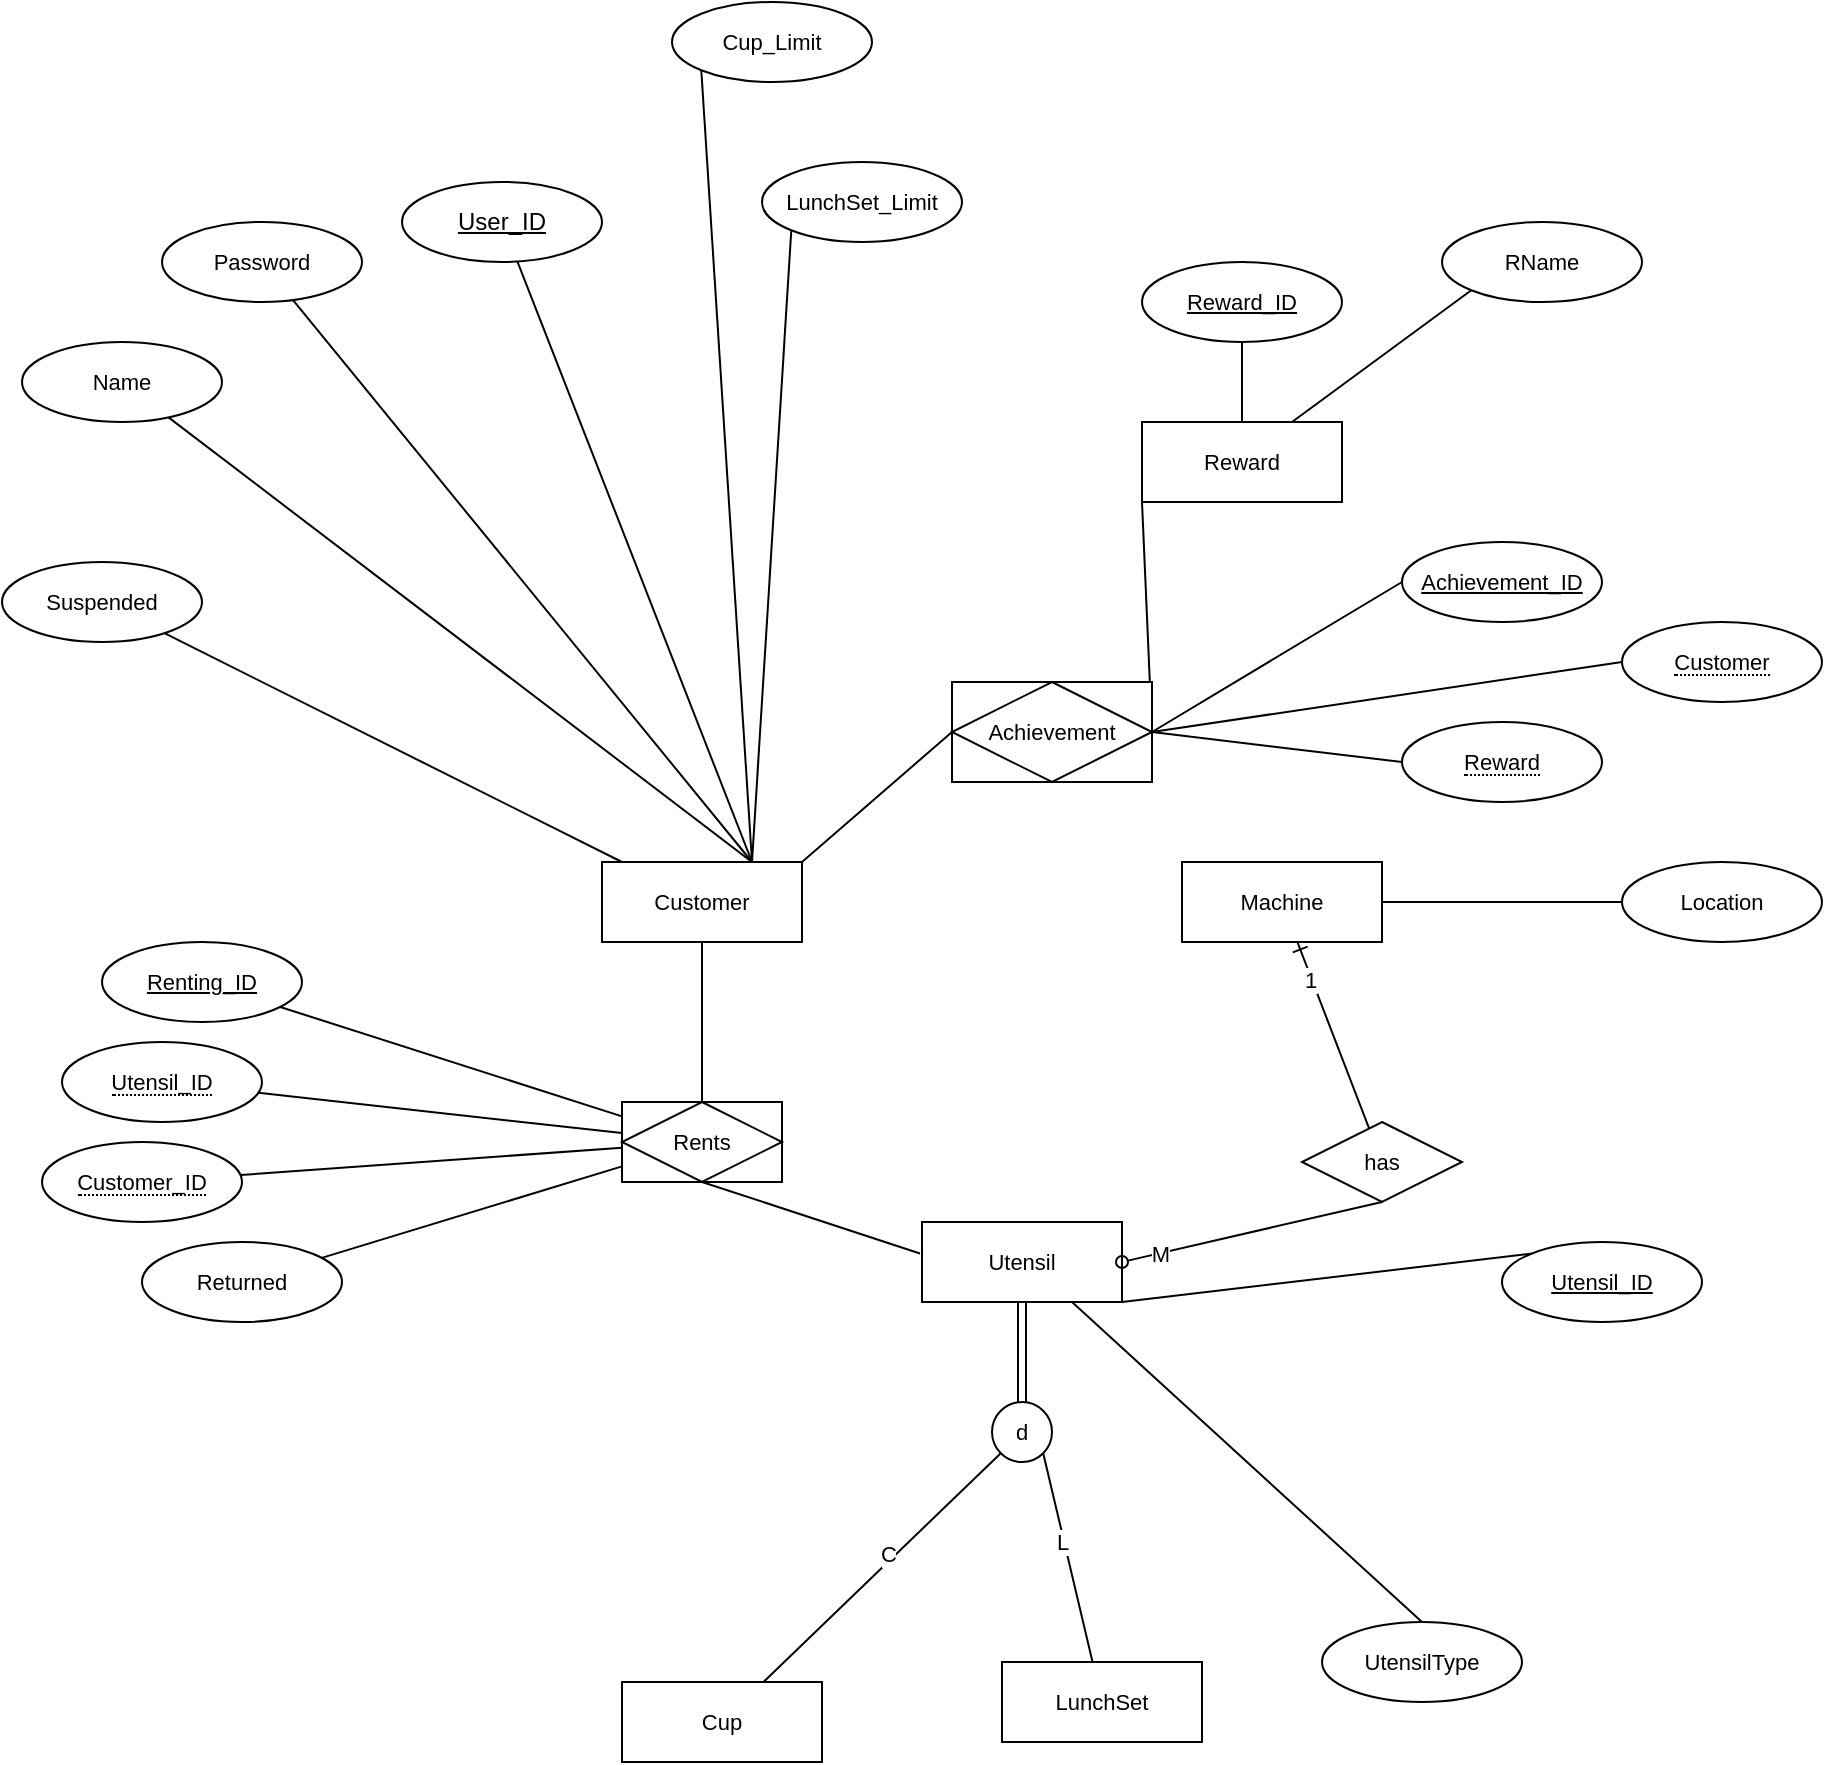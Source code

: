 <mxfile version="24.4.13" type="github" pages="4">
  <diagram id="R2lEEEUBdFMjLlhIrx00" name="Page-1">
    <mxGraphModel dx="1028" dy="529" grid="1" gridSize="10" guides="1" tooltips="1" connect="1" arrows="1" fold="1" page="1" pageScale="1" pageWidth="3300" pageHeight="4681" math="0" shadow="0" extFonts="Permanent Marker^https://fonts.googleapis.com/css?family=Permanent+Marker">
      <root>
        <mxCell id="0" />
        <mxCell id="1" parent="0" />
        <mxCell id="E70gCUQWQF6eJFeZjDCX-4" value="" style="rounded=0;orthogonalLoop=1;jettySize=auto;html=1;endArrow=none;endFill=0;entryX=0.75;entryY=0;entryDx=0;entryDy=0;" parent="1" source="E70gCUQWQF6eJFeZjDCX-3" target="n6jcmOge1NITZxQGP7H6-11" edge="1">
          <mxGeometry relative="1" as="geometry" />
        </mxCell>
        <mxCell id="E70gCUQWQF6eJFeZjDCX-3" value="&lt;u&gt;User_ID&lt;/u&gt;" style="ellipse;whiteSpace=wrap;html=1;align=center;" parent="1" vertex="1">
          <mxGeometry x="630" y="280" width="100" height="40" as="geometry" />
        </mxCell>
        <mxCell id="n6jcmOge1NITZxQGP7H6-2" value="" style="edgeStyle=none;rounded=0;orthogonalLoop=1;jettySize=auto;html=1;strokeColor=default;align=center;verticalAlign=middle;fontFamily=Helvetica;fontSize=11;fontColor=default;labelBackgroundColor=default;endArrow=none;endFill=0;entryX=0.75;entryY=0;entryDx=0;entryDy=0;" parent="1" source="n6jcmOge1NITZxQGP7H6-1" target="n6jcmOge1NITZxQGP7H6-11" edge="1">
          <mxGeometry relative="1" as="geometry" />
        </mxCell>
        <mxCell id="n6jcmOge1NITZxQGP7H6-1" value="Name" style="ellipse;whiteSpace=wrap;html=1;align=center;fontFamily=Helvetica;fontSize=11;fontColor=default;labelBackgroundColor=default;" parent="1" vertex="1">
          <mxGeometry x="440" y="360" width="100" height="40" as="geometry" />
        </mxCell>
        <mxCell id="n6jcmOge1NITZxQGP7H6-5" value="" style="edgeStyle=none;rounded=0;orthogonalLoop=1;jettySize=auto;html=1;strokeColor=default;align=center;verticalAlign=middle;fontFamily=Helvetica;fontSize=11;fontColor=default;labelBackgroundColor=default;endArrow=none;endFill=0;entryX=0.75;entryY=0;entryDx=0;entryDy=0;" parent="1" source="n6jcmOge1NITZxQGP7H6-3" target="n6jcmOge1NITZxQGP7H6-11" edge="1">
          <mxGeometry relative="1" as="geometry">
            <mxPoint x="1040.0" y="450" as="targetPoint" />
          </mxGeometry>
        </mxCell>
        <mxCell id="n6jcmOge1NITZxQGP7H6-3" value="Password" style="ellipse;whiteSpace=wrap;html=1;align=center;fontFamily=Helvetica;fontSize=11;fontColor=default;labelBackgroundColor=default;" parent="1" vertex="1">
          <mxGeometry x="510" y="300" width="100" height="40" as="geometry" />
        </mxCell>
        <mxCell id="n6jcmOge1NITZxQGP7H6-32" value="" style="edgeStyle=none;rounded=0;orthogonalLoop=1;jettySize=auto;html=1;strokeColor=default;align=center;verticalAlign=middle;fontFamily=Helvetica;fontSize=11;fontColor=default;labelBackgroundColor=default;endArrow=none;endFill=0;" parent="1" source="n6jcmOge1NITZxQGP7H6-11" target="n6jcmOge1NITZxQGP7H6-31" edge="1">
          <mxGeometry relative="1" as="geometry" />
        </mxCell>
        <mxCell id="YFFRvsTaFeTM-if4tQOU-15" style="edgeStyle=none;rounded=0;orthogonalLoop=1;jettySize=auto;html=1;exitX=1;exitY=0;exitDx=0;exitDy=0;entryX=0;entryY=0.5;entryDx=0;entryDy=0;strokeColor=default;align=center;verticalAlign=middle;fontFamily=Helvetica;fontSize=11;fontColor=default;labelBackgroundColor=default;endArrow=none;endFill=0;" parent="1" source="n6jcmOge1NITZxQGP7H6-11" target="YFFRvsTaFeTM-if4tQOU-14" edge="1">
          <mxGeometry relative="1" as="geometry" />
        </mxCell>
        <mxCell id="n6jcmOge1NITZxQGP7H6-11" value="Customer" style="whiteSpace=wrap;html=1;align=center;fontFamily=Helvetica;fontSize=11;fontColor=default;labelBackgroundColor=default;" parent="1" vertex="1">
          <mxGeometry x="730" y="620" width="100" height="40" as="geometry" />
        </mxCell>
        <mxCell id="n6jcmOge1NITZxQGP7H6-13" value="Machine" style="whiteSpace=wrap;html=1;align=center;fontFamily=Helvetica;fontSize=11;fontColor=default;labelBackgroundColor=default;" parent="1" vertex="1">
          <mxGeometry x="1020" y="620" width="100" height="40" as="geometry" />
        </mxCell>
        <mxCell id="Fodx7UJMg-QFuo_mbWx7-2" value="" style="rounded=0;orthogonalLoop=1;jettySize=auto;html=1;endArrow=none;endFill=0;shape=link;" parent="1" source="n6jcmOge1NITZxQGP7H6-15" target="Fodx7UJMg-QFuo_mbWx7-1" edge="1">
          <mxGeometry relative="1" as="geometry" />
        </mxCell>
        <mxCell id="n6jcmOge1NITZxQGP7H6-15" value="Utensil" style="whiteSpace=wrap;html=1;align=center;fontFamily=Helvetica;fontSize=11;fontColor=default;labelBackgroundColor=default;" parent="1" vertex="1">
          <mxGeometry x="890" y="800" width="100" height="40" as="geometry" />
        </mxCell>
        <mxCell id="n6jcmOge1NITZxQGP7H6-29" style="edgeStyle=none;rounded=0;orthogonalLoop=1;jettySize=auto;html=1;exitX=0.5;exitY=1;exitDx=0;exitDy=0;entryX=1;entryY=0.5;entryDx=0;entryDy=0;strokeColor=default;align=center;verticalAlign=middle;fontFamily=Helvetica;fontSize=11;fontColor=default;labelBackgroundColor=default;endArrow=oval;endFill=0;" parent="1" source="n6jcmOge1NITZxQGP7H6-25" target="n6jcmOge1NITZxQGP7H6-15" edge="1">
          <mxGeometry relative="1" as="geometry" />
        </mxCell>
        <mxCell id="n6jcmOge1NITZxQGP7H6-34" value="M" style="edgeLabel;html=1;align=center;verticalAlign=middle;resizable=0;points=[];fontFamily=Helvetica;fontSize=11;fontColor=default;labelBackgroundColor=default;" parent="n6jcmOge1NITZxQGP7H6-29" vertex="1" connectable="0">
          <mxGeometry x="0.71" relative="1" as="geometry">
            <mxPoint as="offset" />
          </mxGeometry>
        </mxCell>
        <mxCell id="n6jcmOge1NITZxQGP7H6-30" value="" style="edgeStyle=none;rounded=0;orthogonalLoop=1;jettySize=auto;html=1;strokeColor=default;align=center;verticalAlign=middle;fontFamily=Helvetica;fontSize=11;fontColor=default;labelBackgroundColor=default;endArrow=ERone;endFill=0;" parent="1" source="n6jcmOge1NITZxQGP7H6-25" target="n6jcmOge1NITZxQGP7H6-13" edge="1">
          <mxGeometry relative="1" as="geometry" />
        </mxCell>
        <mxCell id="n6jcmOge1NITZxQGP7H6-35" value="1" style="edgeLabel;html=1;align=center;verticalAlign=middle;resizable=0;points=[];fontFamily=Helvetica;fontSize=11;fontColor=default;labelBackgroundColor=default;" parent="n6jcmOge1NITZxQGP7H6-30" vertex="1" connectable="0">
          <mxGeometry x="0.614" y="1" relative="1" as="geometry">
            <mxPoint as="offset" />
          </mxGeometry>
        </mxCell>
        <mxCell id="n6jcmOge1NITZxQGP7H6-25" value="has" style="shape=rhombus;perimeter=rhombusPerimeter;whiteSpace=wrap;html=1;align=center;fontFamily=Helvetica;fontSize=11;fontColor=default;labelBackgroundColor=default;" parent="1" vertex="1">
          <mxGeometry x="1080" y="750" width="80" height="40" as="geometry" />
        </mxCell>
        <mxCell id="n6jcmOge1NITZxQGP7H6-31" value="Rents" style="shape=associativeEntity;whiteSpace=wrap;html=1;align=center;fontFamily=Helvetica;fontSize=11;fontColor=default;labelBackgroundColor=default;" parent="1" vertex="1">
          <mxGeometry x="740" y="740" width="80" height="40" as="geometry" />
        </mxCell>
        <mxCell id="n6jcmOge1NITZxQGP7H6-33" style="edgeStyle=none;rounded=0;orthogonalLoop=1;jettySize=auto;html=1;exitX=0.5;exitY=1;exitDx=0;exitDy=0;entryX=-0.01;entryY=0.393;entryDx=0;entryDy=0;entryPerimeter=0;strokeColor=default;align=center;verticalAlign=middle;fontFamily=Helvetica;fontSize=11;fontColor=default;labelBackgroundColor=default;endArrow=none;endFill=0;" parent="1" source="n6jcmOge1NITZxQGP7H6-31" target="n6jcmOge1NITZxQGP7H6-15" edge="1">
          <mxGeometry relative="1" as="geometry" />
        </mxCell>
        <mxCell id="n6jcmOge1NITZxQGP7H6-42" value="" style="edgeStyle=none;rounded=0;orthogonalLoop=1;jettySize=auto;html=1;strokeColor=default;align=center;verticalAlign=middle;fontFamily=Helvetica;fontSize=11;fontColor=default;labelBackgroundColor=default;endArrow=none;endFill=0;" parent="1" source="n6jcmOge1NITZxQGP7H6-41" target="n6jcmOge1NITZxQGP7H6-31" edge="1">
          <mxGeometry relative="1" as="geometry" />
        </mxCell>
        <mxCell id="n6jcmOge1NITZxQGP7H6-41" value="&lt;u&gt;Renting_ID&lt;/u&gt;" style="ellipse;whiteSpace=wrap;html=1;align=center;fontFamily=Helvetica;fontSize=11;fontColor=default;labelBackgroundColor=default;" parent="1" vertex="1">
          <mxGeometry x="480" y="660" width="100" height="40" as="geometry" />
        </mxCell>
        <mxCell id="n6jcmOge1NITZxQGP7H6-43" value="&lt;u&gt;Utensil_ID&lt;/u&gt;" style="ellipse;whiteSpace=wrap;html=1;align=center;fontFamily=Helvetica;fontSize=11;fontColor=default;labelBackgroundColor=default;" parent="1" vertex="1">
          <mxGeometry x="1180" y="810" width="100" height="40" as="geometry" />
        </mxCell>
        <mxCell id="n6jcmOge1NITZxQGP7H6-44" style="edgeStyle=none;rounded=0;orthogonalLoop=1;jettySize=auto;html=1;exitX=1;exitY=1;exitDx=0;exitDy=0;entryX=0;entryY=0;entryDx=0;entryDy=0;strokeColor=default;align=center;verticalAlign=middle;fontFamily=Helvetica;fontSize=11;fontColor=default;labelBackgroundColor=default;endArrow=none;endFill=0;" parent="1" source="n6jcmOge1NITZxQGP7H6-15" target="n6jcmOge1NITZxQGP7H6-43" edge="1">
          <mxGeometry relative="1" as="geometry" />
        </mxCell>
        <mxCell id="n6jcmOge1NITZxQGP7H6-52" value="" style="edgeStyle=none;rounded=0;orthogonalLoop=1;jettySize=auto;html=1;strokeColor=default;align=center;verticalAlign=middle;fontFamily=Helvetica;fontSize=11;fontColor=default;labelBackgroundColor=default;endArrow=none;endFill=0;" parent="1" source="n6jcmOge1NITZxQGP7H6-50" target="n6jcmOge1NITZxQGP7H6-31" edge="1">
          <mxGeometry relative="1" as="geometry" />
        </mxCell>
        <mxCell id="n6jcmOge1NITZxQGP7H6-50" value="&lt;span style=&quot;border-bottom: 1px dotted&quot;&gt;Utensil_ID&lt;/span&gt;" style="whiteSpace=wrap;html=1;align=center;fontFamily=Helvetica;fontSize=11;fontColor=default;labelBackgroundColor=default;shape=ellipse;margin=3;perimeter=ellipsePerimeter;" parent="1" vertex="1">
          <mxGeometry x="460" y="710" width="100" height="40" as="geometry" />
        </mxCell>
        <mxCell id="n6jcmOge1NITZxQGP7H6-54" value="" style="edgeStyle=none;rounded=0;orthogonalLoop=1;jettySize=auto;html=1;strokeColor=default;align=center;verticalAlign=middle;fontFamily=Helvetica;fontSize=11;fontColor=default;labelBackgroundColor=default;endArrow=none;endFill=0;" parent="1" source="n6jcmOge1NITZxQGP7H6-53" target="n6jcmOge1NITZxQGP7H6-31" edge="1">
          <mxGeometry relative="1" as="geometry" />
        </mxCell>
        <mxCell id="n6jcmOge1NITZxQGP7H6-53" value="&lt;span style=&quot;border-bottom: 1px dotted&quot;&gt;Customer_ID&lt;/span&gt;" style="ellipse;whiteSpace=wrap;html=1;align=center;fontFamily=Helvetica;fontSize=11;fontColor=default;labelBackgroundColor=default;" parent="1" vertex="1">
          <mxGeometry x="450" y="760" width="100" height="40" as="geometry" />
        </mxCell>
        <mxCell id="oZDBKAC2Px2fv1SUga_N-9" style="edgeStyle=none;rounded=0;orthogonalLoop=1;jettySize=auto;html=1;exitX=0.5;exitY=0;exitDx=0;exitDy=0;entryX=0.75;entryY=1;entryDx=0;entryDy=0;strokeColor=default;align=center;verticalAlign=middle;fontFamily=Helvetica;fontSize=11;fontColor=default;labelBackgroundColor=default;endArrow=none;endFill=0;" parent="1" source="oZDBKAC2Px2fv1SUga_N-7" target="n6jcmOge1NITZxQGP7H6-15" edge="1">
          <mxGeometry relative="1" as="geometry" />
        </mxCell>
        <mxCell id="oZDBKAC2Px2fv1SUga_N-7" value="UtensilType" style="ellipse;whiteSpace=wrap;html=1;align=center;fontFamily=Helvetica;fontSize=11;fontColor=default;labelBackgroundColor=default;" parent="1" vertex="1">
          <mxGeometry x="1090" y="1000" width="100" height="40" as="geometry" />
        </mxCell>
        <mxCell id="oZDBKAC2Px2fv1SUga_N-11" value="" style="edgeStyle=none;rounded=0;orthogonalLoop=1;jettySize=auto;html=1;strokeColor=default;align=center;verticalAlign=middle;fontFamily=Helvetica;fontSize=11;fontColor=default;labelBackgroundColor=default;endArrow=none;endFill=0;" parent="1" source="oZDBKAC2Px2fv1SUga_N-10" target="n6jcmOge1NITZxQGP7H6-13" edge="1">
          <mxGeometry relative="1" as="geometry" />
        </mxCell>
        <mxCell id="oZDBKAC2Px2fv1SUga_N-10" value="Location" style="ellipse;whiteSpace=wrap;html=1;align=center;fontFamily=Helvetica;fontSize=11;fontColor=default;labelBackgroundColor=default;" parent="1" vertex="1">
          <mxGeometry x="1240" y="620" width="100" height="40" as="geometry" />
        </mxCell>
        <mxCell id="YFFRvsTaFeTM-if4tQOU-5" value="" style="edgeStyle=none;rounded=0;orthogonalLoop=1;jettySize=auto;html=1;strokeColor=default;align=center;verticalAlign=middle;fontFamily=Helvetica;fontSize=11;fontColor=default;labelBackgroundColor=default;endArrow=none;endFill=0;" parent="1" source="YFFRvsTaFeTM-if4tQOU-4" target="n6jcmOge1NITZxQGP7H6-11" edge="1">
          <mxGeometry relative="1" as="geometry" />
        </mxCell>
        <mxCell id="YFFRvsTaFeTM-if4tQOU-4" value="Suspended" style="ellipse;whiteSpace=wrap;html=1;align=center;fontFamily=Helvetica;fontSize=11;fontColor=default;labelBackgroundColor=default;" parent="1" vertex="1">
          <mxGeometry x="430" y="470" width="100" height="40" as="geometry" />
        </mxCell>
        <mxCell id="YFFRvsTaFeTM-if4tQOU-9" value="" style="edgeStyle=none;rounded=0;orthogonalLoop=1;jettySize=auto;html=1;strokeColor=default;align=center;verticalAlign=middle;fontFamily=Helvetica;fontSize=11;fontColor=default;labelBackgroundColor=default;endArrow=none;endFill=0;" parent="1" source="YFFRvsTaFeTM-if4tQOU-8" target="n6jcmOge1NITZxQGP7H6-31" edge="1">
          <mxGeometry relative="1" as="geometry" />
        </mxCell>
        <mxCell id="YFFRvsTaFeTM-if4tQOU-8" value="Returned" style="ellipse;whiteSpace=wrap;html=1;align=center;fontFamily=Helvetica;fontSize=11;fontColor=default;labelBackgroundColor=default;" parent="1" vertex="1">
          <mxGeometry x="500" y="810" width="100" height="40" as="geometry" />
        </mxCell>
        <mxCell id="YFFRvsTaFeTM-if4tQOU-11" style="edgeStyle=none;rounded=0;orthogonalLoop=1;jettySize=auto;html=1;exitX=0;exitY=1;exitDx=0;exitDy=0;entryX=0.75;entryY=0;entryDx=0;entryDy=0;strokeColor=default;align=center;verticalAlign=middle;fontFamily=Helvetica;fontSize=11;fontColor=default;labelBackgroundColor=default;endArrow=none;endFill=0;" parent="1" source="YFFRvsTaFeTM-if4tQOU-10" target="n6jcmOge1NITZxQGP7H6-11" edge="1">
          <mxGeometry relative="1" as="geometry" />
        </mxCell>
        <mxCell id="YFFRvsTaFeTM-if4tQOU-10" value="LunchSet_Limit" style="ellipse;whiteSpace=wrap;html=1;align=center;fontFamily=Helvetica;fontSize=11;fontColor=default;labelBackgroundColor=default;" parent="1" vertex="1">
          <mxGeometry x="810" y="270" width="100" height="40" as="geometry" />
        </mxCell>
        <mxCell id="YFFRvsTaFeTM-if4tQOU-12" value="Reward" style="whiteSpace=wrap;html=1;align=center;fontFamily=Helvetica;fontSize=11;fontColor=default;labelBackgroundColor=default;" parent="1" vertex="1">
          <mxGeometry x="1000" y="400" width="100" height="40" as="geometry" />
        </mxCell>
        <mxCell id="YFFRvsTaFeTM-if4tQOU-16" style="edgeStyle=none;rounded=0;orthogonalLoop=1;jettySize=auto;html=1;exitX=1;exitY=0.5;exitDx=0;exitDy=0;entryX=0;entryY=1;entryDx=0;entryDy=0;strokeColor=default;align=center;verticalAlign=middle;fontFamily=Helvetica;fontSize=11;fontColor=default;labelBackgroundColor=default;endArrow=none;endFill=0;" parent="1" source="YFFRvsTaFeTM-if4tQOU-14" target="YFFRvsTaFeTM-if4tQOU-12" edge="1">
          <mxGeometry relative="1" as="geometry" />
        </mxCell>
        <mxCell id="YFFRvsTaFeTM-if4tQOU-14" value="Achievement" style="shape=associativeEntity;whiteSpace=wrap;html=1;align=center;fontFamily=Helvetica;fontSize=11;fontColor=default;labelBackgroundColor=default;" parent="1" vertex="1">
          <mxGeometry x="905" y="530" width="100" height="50" as="geometry" />
        </mxCell>
        <mxCell id="YFFRvsTaFeTM-if4tQOU-20" style="edgeStyle=none;rounded=0;orthogonalLoop=1;jettySize=auto;html=1;exitX=0;exitY=1;exitDx=0;exitDy=0;entryX=0.75;entryY=0;entryDx=0;entryDy=0;strokeColor=default;align=center;verticalAlign=middle;fontFamily=Helvetica;fontSize=11;fontColor=default;labelBackgroundColor=default;endArrow=none;endFill=0;" parent="1" source="YFFRvsTaFeTM-if4tQOU-17" target="YFFRvsTaFeTM-if4tQOU-12" edge="1">
          <mxGeometry relative="1" as="geometry" />
        </mxCell>
        <mxCell id="YFFRvsTaFeTM-if4tQOU-17" value="RName" style="ellipse;whiteSpace=wrap;html=1;align=center;fontFamily=Helvetica;fontSize=11;fontColor=default;labelBackgroundColor=default;" parent="1" vertex="1">
          <mxGeometry x="1150" y="300" width="100" height="40" as="geometry" />
        </mxCell>
        <mxCell id="YFFRvsTaFeTM-if4tQOU-19" value="" style="edgeStyle=none;rounded=0;orthogonalLoop=1;jettySize=auto;html=1;strokeColor=default;align=center;verticalAlign=middle;fontFamily=Helvetica;fontSize=11;fontColor=default;labelBackgroundColor=default;endArrow=none;endFill=0;" parent="1" source="YFFRvsTaFeTM-if4tQOU-18" target="YFFRvsTaFeTM-if4tQOU-12" edge="1">
          <mxGeometry relative="1" as="geometry" />
        </mxCell>
        <mxCell id="YFFRvsTaFeTM-if4tQOU-18" value="Reward_ID" style="whiteSpace=wrap;html=1;align=center;fontFamily=Helvetica;fontSize=11;fontColor=default;labelBackgroundColor=default;shape=ellipse;perimeter=ellipsePerimeter;fontStyle=4;" parent="1" vertex="1">
          <mxGeometry x="1000" y="320" width="100" height="40" as="geometry" />
        </mxCell>
        <mxCell id="YFFRvsTaFeTM-if4tQOU-23" style="edgeStyle=none;rounded=0;orthogonalLoop=1;jettySize=auto;html=1;exitX=0;exitY=0.5;exitDx=0;exitDy=0;entryX=1;entryY=0.5;entryDx=0;entryDy=0;strokeColor=default;align=center;verticalAlign=middle;fontFamily=Helvetica;fontSize=11;fontColor=default;labelBackgroundColor=default;endArrow=none;endFill=0;" parent="1" source="YFFRvsTaFeTM-if4tQOU-21" target="YFFRvsTaFeTM-if4tQOU-14" edge="1">
          <mxGeometry relative="1" as="geometry" />
        </mxCell>
        <mxCell id="YFFRvsTaFeTM-if4tQOU-21" value="Achievement_ID" style="whiteSpace=wrap;html=1;align=center;fontFamily=Helvetica;fontSize=11;fontColor=default;labelBackgroundColor=default;shape=ellipse;perimeter=ellipsePerimeter;fontStyle=4;" parent="1" vertex="1">
          <mxGeometry x="1130" y="460" width="100" height="40" as="geometry" />
        </mxCell>
        <mxCell id="YFFRvsTaFeTM-if4tQOU-26" style="edgeStyle=none;rounded=0;orthogonalLoop=1;jettySize=auto;html=1;exitX=0;exitY=0.5;exitDx=0;exitDy=0;strokeColor=default;align=center;verticalAlign=middle;fontFamily=Helvetica;fontSize=11;fontColor=default;labelBackgroundColor=default;endArrow=none;endFill=0;entryX=1;entryY=0.5;entryDx=0;entryDy=0;" parent="1" source="YFFRvsTaFeTM-if4tQOU-24" target="YFFRvsTaFeTM-if4tQOU-14" edge="1">
          <mxGeometry relative="1" as="geometry">
            <mxPoint x="1040" y="560" as="targetPoint" />
          </mxGeometry>
        </mxCell>
        <mxCell id="YFFRvsTaFeTM-if4tQOU-24" value="&lt;span style=&quot;border-bottom: 1px dotted&quot;&gt;Reward&lt;/span&gt;" style="ellipse;whiteSpace=wrap;html=1;align=center;fontFamily=Helvetica;fontSize=11;fontColor=default;labelBackgroundColor=default;" parent="1" vertex="1">
          <mxGeometry x="1130" y="550" width="100" height="40" as="geometry" />
        </mxCell>
        <mxCell id="YFFRvsTaFeTM-if4tQOU-28" style="edgeStyle=none;rounded=0;orthogonalLoop=1;jettySize=auto;html=1;exitX=0;exitY=0.5;exitDx=0;exitDy=0;entryX=1;entryY=0.5;entryDx=0;entryDy=0;strokeColor=default;align=center;verticalAlign=middle;fontFamily=Helvetica;fontSize=11;fontColor=default;labelBackgroundColor=default;endArrow=none;endFill=0;" parent="1" source="YFFRvsTaFeTM-if4tQOU-29" target="YFFRvsTaFeTM-if4tQOU-14" edge="1">
          <mxGeometry relative="1" as="geometry">
            <mxPoint x="1220" y="530.0" as="sourcePoint" />
          </mxGeometry>
        </mxCell>
        <mxCell id="YFFRvsTaFeTM-if4tQOU-29" value="&lt;span style=&quot;border-bottom: 1px dotted&quot;&gt;Customer&lt;/span&gt;" style="ellipse;whiteSpace=wrap;html=1;align=center;fontFamily=Helvetica;fontSize=11;fontColor=default;labelBackgroundColor=default;" parent="1" vertex="1">
          <mxGeometry x="1240" y="500" width="100" height="40" as="geometry" />
        </mxCell>
        <mxCell id="Fodx7UJMg-QFuo_mbWx7-3" style="rounded=0;orthogonalLoop=1;jettySize=auto;html=1;exitX=0;exitY=1;exitDx=0;exitDy=0;endArrow=none;endFill=0;" parent="1" source="Fodx7UJMg-QFuo_mbWx7-1" target="Fodx7UJMg-QFuo_mbWx7-4" edge="1">
          <mxGeometry relative="1" as="geometry">
            <mxPoint x="890" y="940" as="targetPoint" />
          </mxGeometry>
        </mxCell>
        <mxCell id="bij9EnMipa68lf67c_gf-4" value="C" style="edgeLabel;html=1;align=center;verticalAlign=middle;resizable=0;points=[];" parent="Fodx7UJMg-QFuo_mbWx7-3" vertex="1" connectable="0">
          <mxGeometry x="-0.079" y="-3" relative="1" as="geometry">
            <mxPoint as="offset" />
          </mxGeometry>
        </mxCell>
        <mxCell id="Fodx7UJMg-QFuo_mbWx7-5" style="edgeStyle=none;rounded=0;orthogonalLoop=1;jettySize=auto;html=1;exitX=1;exitY=1;exitDx=0;exitDy=0;strokeColor=default;align=center;verticalAlign=middle;fontFamily=Helvetica;fontSize=11;fontColor=default;labelBackgroundColor=default;endArrow=none;endFill=0;" parent="1" source="Fodx7UJMg-QFuo_mbWx7-1" target="Fodx7UJMg-QFuo_mbWx7-6" edge="1">
          <mxGeometry relative="1" as="geometry">
            <mxPoint x="970" y="1020" as="targetPoint" />
          </mxGeometry>
        </mxCell>
        <mxCell id="bij9EnMipa68lf67c_gf-3" value="L" style="edgeLabel;html=1;align=center;verticalAlign=middle;resizable=0;points=[];" parent="Fodx7UJMg-QFuo_mbWx7-5" vertex="1" connectable="0">
          <mxGeometry x="-0.152" relative="1" as="geometry">
            <mxPoint x="-1" as="offset" />
          </mxGeometry>
        </mxCell>
        <mxCell id="Fodx7UJMg-QFuo_mbWx7-1" value="d" style="ellipse;whiteSpace=wrap;html=1;fontSize=11;labelBackgroundColor=default;" parent="1" vertex="1">
          <mxGeometry x="925" y="890" width="30" height="30" as="geometry" />
        </mxCell>
        <mxCell id="Fodx7UJMg-QFuo_mbWx7-4" value="Cup" style="whiteSpace=wrap;html=1;align=center;fontFamily=Helvetica;fontSize=11;fontColor=default;labelBackgroundColor=default;" parent="1" vertex="1">
          <mxGeometry x="740" y="1030" width="100" height="40" as="geometry" />
        </mxCell>
        <mxCell id="Fodx7UJMg-QFuo_mbWx7-6" value="LunchSet" style="whiteSpace=wrap;html=1;align=center;fontFamily=Helvetica;fontSize=11;fontColor=default;labelBackgroundColor=default;" parent="1" vertex="1">
          <mxGeometry x="930" y="1020" width="100" height="40" as="geometry" />
        </mxCell>
        <mxCell id="bij9EnMipa68lf67c_gf-1" style="edgeStyle=none;rounded=0;orthogonalLoop=1;jettySize=auto;html=1;exitX=0;exitY=1;exitDx=0;exitDy=0;entryX=0.75;entryY=0;entryDx=0;entryDy=0;strokeColor=default;align=center;verticalAlign=middle;fontFamily=Helvetica;fontSize=11;fontColor=default;labelBackgroundColor=default;endArrow=none;endFill=0;" parent="1" source="bij9EnMipa68lf67c_gf-2" target="n6jcmOge1NITZxQGP7H6-11" edge="1">
          <mxGeometry relative="1" as="geometry">
            <mxPoint x="760" y="540" as="targetPoint" />
          </mxGeometry>
        </mxCell>
        <mxCell id="bij9EnMipa68lf67c_gf-2" value="Cup_Limit" style="ellipse;whiteSpace=wrap;html=1;align=center;fontFamily=Helvetica;fontSize=11;fontColor=default;labelBackgroundColor=default;" parent="1" vertex="1">
          <mxGeometry x="765" y="190" width="100" height="40" as="geometry" />
        </mxCell>
      </root>
    </mxGraphModel>
  </diagram>
  <diagram name="Page-1 改" id="PAJKj_8h1LRiiA9Elf1F">
    <mxGraphModel dx="1713" dy="882" grid="1" gridSize="10" guides="1" tooltips="1" connect="1" arrows="1" fold="1" page="1" pageScale="1" pageWidth="3300" pageHeight="4681" math="0" shadow="0" extFonts="Permanent Marker^https://fonts.googleapis.com/css?family=Permanent+Marker">
      <root>
        <mxCell id="nX4Du3bNxGnfFgyD-ZB--0" />
        <mxCell id="nX4Du3bNxGnfFgyD-ZB--1" parent="nX4Du3bNxGnfFgyD-ZB--0" />
        <mxCell id="nX4Du3bNxGnfFgyD-ZB--2" value="" style="rounded=0;orthogonalLoop=1;jettySize=auto;html=1;endArrow=none;endFill=0;entryX=0.75;entryY=0;entryDx=0;entryDy=0;" edge="1" parent="nX4Du3bNxGnfFgyD-ZB--1" source="nX4Du3bNxGnfFgyD-ZB--3" target="nX4Du3bNxGnfFgyD-ZB--10">
          <mxGeometry relative="1" as="geometry" />
        </mxCell>
        <mxCell id="nX4Du3bNxGnfFgyD-ZB--3" value="&lt;u&gt;User_ID&lt;/u&gt;" style="ellipse;whiteSpace=wrap;html=1;align=center;" vertex="1" parent="nX4Du3bNxGnfFgyD-ZB--1">
          <mxGeometry x="630" y="280" width="100" height="40" as="geometry" />
        </mxCell>
        <mxCell id="nX4Du3bNxGnfFgyD-ZB--4" value="" style="edgeStyle=none;rounded=0;orthogonalLoop=1;jettySize=auto;html=1;strokeColor=default;align=center;verticalAlign=middle;fontFamily=Helvetica;fontSize=11;fontColor=default;labelBackgroundColor=default;endArrow=none;endFill=0;entryX=0.75;entryY=0;entryDx=0;entryDy=0;" edge="1" parent="nX4Du3bNxGnfFgyD-ZB--1" source="nX4Du3bNxGnfFgyD-ZB--5" target="nX4Du3bNxGnfFgyD-ZB--10">
          <mxGeometry relative="1" as="geometry" />
        </mxCell>
        <mxCell id="nX4Du3bNxGnfFgyD-ZB--5" value="Name" style="ellipse;whiteSpace=wrap;html=1;align=center;fontFamily=Helvetica;fontSize=11;fontColor=default;labelBackgroundColor=default;" vertex="1" parent="nX4Du3bNxGnfFgyD-ZB--1">
          <mxGeometry x="440" y="360" width="100" height="40" as="geometry" />
        </mxCell>
        <mxCell id="nX4Du3bNxGnfFgyD-ZB--6" value="" style="edgeStyle=none;rounded=0;orthogonalLoop=1;jettySize=auto;html=1;strokeColor=default;align=center;verticalAlign=middle;fontFamily=Helvetica;fontSize=11;fontColor=default;labelBackgroundColor=default;endArrow=none;endFill=0;entryX=0.75;entryY=0;entryDx=0;entryDy=0;" edge="1" parent="nX4Du3bNxGnfFgyD-ZB--1" source="nX4Du3bNxGnfFgyD-ZB--7" target="nX4Du3bNxGnfFgyD-ZB--10">
          <mxGeometry relative="1" as="geometry">
            <mxPoint x="1040.0" y="450" as="targetPoint" />
          </mxGeometry>
        </mxCell>
        <mxCell id="nX4Du3bNxGnfFgyD-ZB--7" value="Password" style="ellipse;whiteSpace=wrap;html=1;align=center;fontFamily=Helvetica;fontSize=11;fontColor=default;labelBackgroundColor=default;" vertex="1" parent="nX4Du3bNxGnfFgyD-ZB--1">
          <mxGeometry x="510" y="300" width="100" height="40" as="geometry" />
        </mxCell>
        <mxCell id="nX4Du3bNxGnfFgyD-ZB--8" value="" style="edgeStyle=none;rounded=0;orthogonalLoop=1;jettySize=auto;html=1;strokeColor=default;align=center;verticalAlign=middle;fontFamily=Helvetica;fontSize=11;fontColor=default;labelBackgroundColor=default;endArrow=none;endFill=0;" edge="1" parent="nX4Du3bNxGnfFgyD-ZB--1" source="nX4Du3bNxGnfFgyD-ZB--10" target="nX4Du3bNxGnfFgyD-ZB--19">
          <mxGeometry relative="1" as="geometry" />
        </mxCell>
        <mxCell id="nX4Du3bNxGnfFgyD-ZB--9" style="edgeStyle=none;rounded=0;orthogonalLoop=1;jettySize=auto;html=1;exitX=1;exitY=0;exitDx=0;exitDy=0;entryX=0;entryY=0.5;entryDx=0;entryDy=0;strokeColor=default;align=center;verticalAlign=middle;fontFamily=Helvetica;fontSize=11;fontColor=default;labelBackgroundColor=default;endArrow=none;endFill=0;" edge="1" parent="nX4Du3bNxGnfFgyD-ZB--1" source="nX4Du3bNxGnfFgyD-ZB--10" target="nX4Du3bNxGnfFgyD-ZB--41">
          <mxGeometry relative="1" as="geometry" />
        </mxCell>
        <mxCell id="nX4Du3bNxGnfFgyD-ZB--10" value="Customer" style="whiteSpace=wrap;html=1;align=center;fontFamily=Helvetica;fontSize=11;fontColor=default;labelBackgroundColor=default;" vertex="1" parent="nX4Du3bNxGnfFgyD-ZB--1">
          <mxGeometry x="730" y="620" width="100" height="40" as="geometry" />
        </mxCell>
        <mxCell id="nX4Du3bNxGnfFgyD-ZB--12" value="" style="rounded=0;orthogonalLoop=1;jettySize=auto;html=1;endArrow=none;endFill=0;shape=link;" edge="1" parent="nX4Du3bNxGnfFgyD-ZB--1" source="nX4Du3bNxGnfFgyD-ZB--13" target="nX4Du3bNxGnfFgyD-ZB--56">
          <mxGeometry relative="1" as="geometry" />
        </mxCell>
        <mxCell id="nX4Du3bNxGnfFgyD-ZB--13" value="Utensil" style="whiteSpace=wrap;html=1;align=center;fontFamily=Helvetica;fontSize=11;fontColor=default;labelBackgroundColor=default;" vertex="1" parent="nX4Du3bNxGnfFgyD-ZB--1">
          <mxGeometry x="890" y="800" width="100" height="40" as="geometry" />
        </mxCell>
        <mxCell id="nX4Du3bNxGnfFgyD-ZB--19" value="Rents" style="shape=associativeEntity;whiteSpace=wrap;html=1;align=center;fontFamily=Helvetica;fontSize=11;fontColor=default;labelBackgroundColor=default;" vertex="1" parent="nX4Du3bNxGnfFgyD-ZB--1">
          <mxGeometry x="740" y="740" width="80" height="40" as="geometry" />
        </mxCell>
        <mxCell id="nX4Du3bNxGnfFgyD-ZB--20" style="edgeStyle=none;rounded=0;orthogonalLoop=1;jettySize=auto;html=1;exitX=0.5;exitY=1;exitDx=0;exitDy=0;entryX=-0.01;entryY=0.393;entryDx=0;entryDy=0;entryPerimeter=0;strokeColor=default;align=center;verticalAlign=middle;fontFamily=Helvetica;fontSize=11;fontColor=default;labelBackgroundColor=default;endArrow=none;endFill=0;" edge="1" parent="nX4Du3bNxGnfFgyD-ZB--1" source="nX4Du3bNxGnfFgyD-ZB--19" target="nX4Du3bNxGnfFgyD-ZB--13">
          <mxGeometry relative="1" as="geometry" />
        </mxCell>
        <mxCell id="nX4Du3bNxGnfFgyD-ZB--21" value="" style="edgeStyle=none;rounded=0;orthogonalLoop=1;jettySize=auto;html=1;strokeColor=default;align=center;verticalAlign=middle;fontFamily=Helvetica;fontSize=11;fontColor=default;labelBackgroundColor=default;endArrow=none;endFill=0;" edge="1" parent="nX4Du3bNxGnfFgyD-ZB--1" source="nX4Du3bNxGnfFgyD-ZB--22" target="nX4Du3bNxGnfFgyD-ZB--19">
          <mxGeometry relative="1" as="geometry" />
        </mxCell>
        <mxCell id="nX4Du3bNxGnfFgyD-ZB--22" value="&lt;u&gt;Renting_ID&lt;/u&gt;" style="ellipse;whiteSpace=wrap;html=1;align=center;fontFamily=Helvetica;fontSize=11;fontColor=default;labelBackgroundColor=default;" vertex="1" parent="nX4Du3bNxGnfFgyD-ZB--1">
          <mxGeometry x="480" y="660" width="100" height="40" as="geometry" />
        </mxCell>
        <mxCell id="nX4Du3bNxGnfFgyD-ZB--23" value="&lt;u&gt;Utensil_ID&lt;/u&gt;" style="ellipse;whiteSpace=wrap;html=1;align=center;fontFamily=Helvetica;fontSize=11;fontColor=default;labelBackgroundColor=default;" vertex="1" parent="nX4Du3bNxGnfFgyD-ZB--1">
          <mxGeometry x="1180" y="810" width="100" height="40" as="geometry" />
        </mxCell>
        <mxCell id="nX4Du3bNxGnfFgyD-ZB--24" style="edgeStyle=none;rounded=0;orthogonalLoop=1;jettySize=auto;html=1;exitX=1;exitY=1;exitDx=0;exitDy=0;entryX=0;entryY=0;entryDx=0;entryDy=0;strokeColor=default;align=center;verticalAlign=middle;fontFamily=Helvetica;fontSize=11;fontColor=default;labelBackgroundColor=default;endArrow=none;endFill=0;" edge="1" parent="nX4Du3bNxGnfFgyD-ZB--1" source="nX4Du3bNxGnfFgyD-ZB--13" target="nX4Du3bNxGnfFgyD-ZB--23">
          <mxGeometry relative="1" as="geometry" />
        </mxCell>
        <mxCell id="nX4Du3bNxGnfFgyD-ZB--25" value="" style="edgeStyle=none;rounded=0;orthogonalLoop=1;jettySize=auto;html=1;strokeColor=default;align=center;verticalAlign=middle;fontFamily=Helvetica;fontSize=11;fontColor=default;labelBackgroundColor=default;endArrow=none;endFill=0;" edge="1" parent="nX4Du3bNxGnfFgyD-ZB--1" source="nX4Du3bNxGnfFgyD-ZB--26" target="nX4Du3bNxGnfFgyD-ZB--19">
          <mxGeometry relative="1" as="geometry" />
        </mxCell>
        <mxCell id="nX4Du3bNxGnfFgyD-ZB--26" value="&lt;span style=&quot;border-bottom: 1px dotted&quot;&gt;Utensil_ID&lt;/span&gt;" style="whiteSpace=wrap;html=1;align=center;fontFamily=Helvetica;fontSize=11;fontColor=default;labelBackgroundColor=default;shape=ellipse;margin=3;perimeter=ellipsePerimeter;" vertex="1" parent="nX4Du3bNxGnfFgyD-ZB--1">
          <mxGeometry x="460" y="710" width="100" height="40" as="geometry" />
        </mxCell>
        <mxCell id="nX4Du3bNxGnfFgyD-ZB--27" value="" style="edgeStyle=none;rounded=0;orthogonalLoop=1;jettySize=auto;html=1;strokeColor=default;align=center;verticalAlign=middle;fontFamily=Helvetica;fontSize=11;fontColor=default;labelBackgroundColor=default;endArrow=none;endFill=0;" edge="1" parent="nX4Du3bNxGnfFgyD-ZB--1" source="nX4Du3bNxGnfFgyD-ZB--28" target="nX4Du3bNxGnfFgyD-ZB--19">
          <mxGeometry relative="1" as="geometry" />
        </mxCell>
        <mxCell id="nX4Du3bNxGnfFgyD-ZB--28" value="&lt;span style=&quot;border-bottom: 1px dotted&quot;&gt;Customer_ID&lt;/span&gt;" style="ellipse;whiteSpace=wrap;html=1;align=center;fontFamily=Helvetica;fontSize=11;fontColor=default;labelBackgroundColor=default;" vertex="1" parent="nX4Du3bNxGnfFgyD-ZB--1">
          <mxGeometry x="450" y="760" width="100" height="40" as="geometry" />
        </mxCell>
        <mxCell id="nX4Du3bNxGnfFgyD-ZB--29" style="edgeStyle=none;rounded=0;orthogonalLoop=1;jettySize=auto;html=1;exitX=0.5;exitY=0;exitDx=0;exitDy=0;entryX=0.75;entryY=1;entryDx=0;entryDy=0;strokeColor=default;align=center;verticalAlign=middle;fontFamily=Helvetica;fontSize=11;fontColor=default;labelBackgroundColor=default;endArrow=none;endFill=0;" edge="1" parent="nX4Du3bNxGnfFgyD-ZB--1" source="nX4Du3bNxGnfFgyD-ZB--30" target="nX4Du3bNxGnfFgyD-ZB--13">
          <mxGeometry relative="1" as="geometry" />
        </mxCell>
        <mxCell id="nX4Du3bNxGnfFgyD-ZB--30" value="UtensilType" style="ellipse;whiteSpace=wrap;html=1;align=center;fontFamily=Helvetica;fontSize=11;fontColor=default;labelBackgroundColor=default;" vertex="1" parent="nX4Du3bNxGnfFgyD-ZB--1">
          <mxGeometry x="1090" y="1000" width="100" height="40" as="geometry" />
        </mxCell>
        <mxCell id="nX4Du3bNxGnfFgyD-ZB--33" value="" style="edgeStyle=none;rounded=0;orthogonalLoop=1;jettySize=auto;html=1;strokeColor=default;align=center;verticalAlign=middle;fontFamily=Helvetica;fontSize=11;fontColor=default;labelBackgroundColor=default;endArrow=none;endFill=0;" edge="1" parent="nX4Du3bNxGnfFgyD-ZB--1" source="nX4Du3bNxGnfFgyD-ZB--34" target="nX4Du3bNxGnfFgyD-ZB--10">
          <mxGeometry relative="1" as="geometry" />
        </mxCell>
        <mxCell id="nX4Du3bNxGnfFgyD-ZB--34" value="Suspended" style="ellipse;whiteSpace=wrap;html=1;align=center;fontFamily=Helvetica;fontSize=11;fontColor=default;labelBackgroundColor=default;" vertex="1" parent="nX4Du3bNxGnfFgyD-ZB--1">
          <mxGeometry x="430" y="470" width="100" height="40" as="geometry" />
        </mxCell>
        <mxCell id="nX4Du3bNxGnfFgyD-ZB--35" value="" style="edgeStyle=none;rounded=0;orthogonalLoop=1;jettySize=auto;html=1;strokeColor=default;align=center;verticalAlign=middle;fontFamily=Helvetica;fontSize=11;fontColor=default;labelBackgroundColor=default;endArrow=none;endFill=0;" edge="1" parent="nX4Du3bNxGnfFgyD-ZB--1" source="nX4Du3bNxGnfFgyD-ZB--36" target="nX4Du3bNxGnfFgyD-ZB--19">
          <mxGeometry relative="1" as="geometry" />
        </mxCell>
        <mxCell id="nX4Du3bNxGnfFgyD-ZB--36" value="Returned" style="ellipse;whiteSpace=wrap;html=1;align=center;fontFamily=Helvetica;fontSize=11;fontColor=default;labelBackgroundColor=default;" vertex="1" parent="nX4Du3bNxGnfFgyD-ZB--1">
          <mxGeometry x="500" y="810" width="100" height="40" as="geometry" />
        </mxCell>
        <mxCell id="nX4Du3bNxGnfFgyD-ZB--37" style="edgeStyle=none;rounded=0;orthogonalLoop=1;jettySize=auto;html=1;exitX=0;exitY=1;exitDx=0;exitDy=0;entryX=0.75;entryY=0;entryDx=0;entryDy=0;strokeColor=default;align=center;verticalAlign=middle;fontFamily=Helvetica;fontSize=11;fontColor=default;labelBackgroundColor=default;endArrow=none;endFill=0;" edge="1" parent="nX4Du3bNxGnfFgyD-ZB--1" source="nX4Du3bNxGnfFgyD-ZB--38" target="nX4Du3bNxGnfFgyD-ZB--10">
          <mxGeometry relative="1" as="geometry" />
        </mxCell>
        <mxCell id="nX4Du3bNxGnfFgyD-ZB--38" value="LunchSet_Limit" style="ellipse;whiteSpace=wrap;html=1;align=center;fontFamily=Helvetica;fontSize=11;fontColor=default;labelBackgroundColor=default;" vertex="1" parent="nX4Du3bNxGnfFgyD-ZB--1">
          <mxGeometry x="810" y="270" width="100" height="40" as="geometry" />
        </mxCell>
        <mxCell id="nX4Du3bNxGnfFgyD-ZB--39" value="Reward" style="whiteSpace=wrap;html=1;align=center;fontFamily=Helvetica;fontSize=11;fontColor=default;labelBackgroundColor=default;" vertex="1" parent="nX4Du3bNxGnfFgyD-ZB--1">
          <mxGeometry x="1000" y="400" width="100" height="40" as="geometry" />
        </mxCell>
        <mxCell id="nX4Du3bNxGnfFgyD-ZB--40" style="edgeStyle=none;rounded=0;orthogonalLoop=1;jettySize=auto;html=1;exitX=1;exitY=0.5;exitDx=0;exitDy=0;entryX=0;entryY=1;entryDx=0;entryDy=0;strokeColor=default;align=center;verticalAlign=middle;fontFamily=Helvetica;fontSize=11;fontColor=default;labelBackgroundColor=default;endArrow=none;endFill=0;" edge="1" parent="nX4Du3bNxGnfFgyD-ZB--1" source="nX4Du3bNxGnfFgyD-ZB--41" target="nX4Du3bNxGnfFgyD-ZB--39">
          <mxGeometry relative="1" as="geometry" />
        </mxCell>
        <mxCell id="nX4Du3bNxGnfFgyD-ZB--41" value="Achievement" style="shape=associativeEntity;whiteSpace=wrap;html=1;align=center;fontFamily=Helvetica;fontSize=11;fontColor=default;labelBackgroundColor=default;" vertex="1" parent="nX4Du3bNxGnfFgyD-ZB--1">
          <mxGeometry x="905" y="530" width="100" height="50" as="geometry" />
        </mxCell>
        <mxCell id="nX4Du3bNxGnfFgyD-ZB--42" style="edgeStyle=none;rounded=0;orthogonalLoop=1;jettySize=auto;html=1;exitX=0;exitY=1;exitDx=0;exitDy=0;entryX=0.75;entryY=0;entryDx=0;entryDy=0;strokeColor=default;align=center;verticalAlign=middle;fontFamily=Helvetica;fontSize=11;fontColor=default;labelBackgroundColor=default;endArrow=none;endFill=0;" edge="1" parent="nX4Du3bNxGnfFgyD-ZB--1" source="nX4Du3bNxGnfFgyD-ZB--43" target="nX4Du3bNxGnfFgyD-ZB--39">
          <mxGeometry relative="1" as="geometry" />
        </mxCell>
        <mxCell id="nX4Du3bNxGnfFgyD-ZB--43" value="RName" style="ellipse;whiteSpace=wrap;html=1;align=center;fontFamily=Helvetica;fontSize=11;fontColor=default;labelBackgroundColor=default;" vertex="1" parent="nX4Du3bNxGnfFgyD-ZB--1">
          <mxGeometry x="1150" y="300" width="100" height="40" as="geometry" />
        </mxCell>
        <mxCell id="nX4Du3bNxGnfFgyD-ZB--44" value="" style="edgeStyle=none;rounded=0;orthogonalLoop=1;jettySize=auto;html=1;strokeColor=default;align=center;verticalAlign=middle;fontFamily=Helvetica;fontSize=11;fontColor=default;labelBackgroundColor=default;endArrow=none;endFill=0;" edge="1" parent="nX4Du3bNxGnfFgyD-ZB--1" source="nX4Du3bNxGnfFgyD-ZB--45" target="nX4Du3bNxGnfFgyD-ZB--39">
          <mxGeometry relative="1" as="geometry" />
        </mxCell>
        <mxCell id="nX4Du3bNxGnfFgyD-ZB--45" value="Reward_ID" style="whiteSpace=wrap;html=1;align=center;fontFamily=Helvetica;fontSize=11;fontColor=default;labelBackgroundColor=default;shape=ellipse;perimeter=ellipsePerimeter;fontStyle=4;" vertex="1" parent="nX4Du3bNxGnfFgyD-ZB--1">
          <mxGeometry x="1000" y="320" width="100" height="40" as="geometry" />
        </mxCell>
        <mxCell id="nX4Du3bNxGnfFgyD-ZB--46" style="edgeStyle=none;rounded=0;orthogonalLoop=1;jettySize=auto;html=1;exitX=0;exitY=0.5;exitDx=0;exitDy=0;entryX=1;entryY=0.5;entryDx=0;entryDy=0;strokeColor=default;align=center;verticalAlign=middle;fontFamily=Helvetica;fontSize=11;fontColor=default;labelBackgroundColor=default;endArrow=none;endFill=0;" edge="1" parent="nX4Du3bNxGnfFgyD-ZB--1" source="nX4Du3bNxGnfFgyD-ZB--47" target="nX4Du3bNxGnfFgyD-ZB--41">
          <mxGeometry relative="1" as="geometry" />
        </mxCell>
        <mxCell id="nX4Du3bNxGnfFgyD-ZB--47" value="Achievement_ID" style="whiteSpace=wrap;html=1;align=center;fontFamily=Helvetica;fontSize=11;fontColor=default;labelBackgroundColor=default;shape=ellipse;perimeter=ellipsePerimeter;fontStyle=4;" vertex="1" parent="nX4Du3bNxGnfFgyD-ZB--1">
          <mxGeometry x="1130" y="460" width="100" height="40" as="geometry" />
        </mxCell>
        <mxCell id="nX4Du3bNxGnfFgyD-ZB--48" style="edgeStyle=none;rounded=0;orthogonalLoop=1;jettySize=auto;html=1;exitX=0;exitY=0.5;exitDx=0;exitDy=0;strokeColor=default;align=center;verticalAlign=middle;fontFamily=Helvetica;fontSize=11;fontColor=default;labelBackgroundColor=default;endArrow=none;endFill=0;entryX=1;entryY=0.5;entryDx=0;entryDy=0;" edge="1" parent="nX4Du3bNxGnfFgyD-ZB--1" source="nX4Du3bNxGnfFgyD-ZB--49" target="nX4Du3bNxGnfFgyD-ZB--41">
          <mxGeometry relative="1" as="geometry">
            <mxPoint x="1040" y="560" as="targetPoint" />
          </mxGeometry>
        </mxCell>
        <mxCell id="nX4Du3bNxGnfFgyD-ZB--49" value="&lt;span style=&quot;border-bottom: 1px dotted&quot;&gt;Reward&lt;/span&gt;" style="ellipse;whiteSpace=wrap;html=1;align=center;fontFamily=Helvetica;fontSize=11;fontColor=default;labelBackgroundColor=default;" vertex="1" parent="nX4Du3bNxGnfFgyD-ZB--1">
          <mxGeometry x="1130" y="550" width="100" height="40" as="geometry" />
        </mxCell>
        <mxCell id="nX4Du3bNxGnfFgyD-ZB--50" style="edgeStyle=none;rounded=0;orthogonalLoop=1;jettySize=auto;html=1;exitX=0;exitY=0.5;exitDx=0;exitDy=0;entryX=1;entryY=0.5;entryDx=0;entryDy=0;strokeColor=default;align=center;verticalAlign=middle;fontFamily=Helvetica;fontSize=11;fontColor=default;labelBackgroundColor=default;endArrow=none;endFill=0;" edge="1" parent="nX4Du3bNxGnfFgyD-ZB--1" source="nX4Du3bNxGnfFgyD-ZB--51" target="nX4Du3bNxGnfFgyD-ZB--41">
          <mxGeometry relative="1" as="geometry">
            <mxPoint x="1220" y="530.0" as="sourcePoint" />
          </mxGeometry>
        </mxCell>
        <mxCell id="nX4Du3bNxGnfFgyD-ZB--51" value="&lt;span style=&quot;border-bottom: 1px dotted&quot;&gt;Customer&lt;/span&gt;" style="ellipse;whiteSpace=wrap;html=1;align=center;fontFamily=Helvetica;fontSize=11;fontColor=default;labelBackgroundColor=default;" vertex="1" parent="nX4Du3bNxGnfFgyD-ZB--1">
          <mxGeometry x="1240" y="500" width="100" height="40" as="geometry" />
        </mxCell>
        <mxCell id="nX4Du3bNxGnfFgyD-ZB--52" style="rounded=0;orthogonalLoop=1;jettySize=auto;html=1;exitX=0;exitY=1;exitDx=0;exitDy=0;endArrow=none;endFill=0;" edge="1" parent="nX4Du3bNxGnfFgyD-ZB--1" source="nX4Du3bNxGnfFgyD-ZB--56" target="nX4Du3bNxGnfFgyD-ZB--57">
          <mxGeometry relative="1" as="geometry">
            <mxPoint x="890" y="940" as="targetPoint" />
          </mxGeometry>
        </mxCell>
        <mxCell id="nX4Du3bNxGnfFgyD-ZB--53" value="C" style="edgeLabel;html=1;align=center;verticalAlign=middle;resizable=0;points=[];" vertex="1" connectable="0" parent="nX4Du3bNxGnfFgyD-ZB--52">
          <mxGeometry x="-0.079" y="-3" relative="1" as="geometry">
            <mxPoint as="offset" />
          </mxGeometry>
        </mxCell>
        <mxCell id="nX4Du3bNxGnfFgyD-ZB--54" style="edgeStyle=none;rounded=0;orthogonalLoop=1;jettySize=auto;html=1;exitX=1;exitY=1;exitDx=0;exitDy=0;strokeColor=default;align=center;verticalAlign=middle;fontFamily=Helvetica;fontSize=11;fontColor=default;labelBackgroundColor=default;endArrow=none;endFill=0;" edge="1" parent="nX4Du3bNxGnfFgyD-ZB--1" source="nX4Du3bNxGnfFgyD-ZB--56" target="nX4Du3bNxGnfFgyD-ZB--58">
          <mxGeometry relative="1" as="geometry">
            <mxPoint x="970" y="1020" as="targetPoint" />
          </mxGeometry>
        </mxCell>
        <mxCell id="nX4Du3bNxGnfFgyD-ZB--55" value="L" style="edgeLabel;html=1;align=center;verticalAlign=middle;resizable=0;points=[];" vertex="1" connectable="0" parent="nX4Du3bNxGnfFgyD-ZB--54">
          <mxGeometry x="-0.152" relative="1" as="geometry">
            <mxPoint x="-1" as="offset" />
          </mxGeometry>
        </mxCell>
        <mxCell id="nX4Du3bNxGnfFgyD-ZB--56" value="d" style="ellipse;whiteSpace=wrap;html=1;fontSize=11;labelBackgroundColor=default;" vertex="1" parent="nX4Du3bNxGnfFgyD-ZB--1">
          <mxGeometry x="925" y="890" width="30" height="30" as="geometry" />
        </mxCell>
        <mxCell id="nX4Du3bNxGnfFgyD-ZB--57" value="Cup" style="whiteSpace=wrap;html=1;align=center;fontFamily=Helvetica;fontSize=11;fontColor=default;labelBackgroundColor=default;" vertex="1" parent="nX4Du3bNxGnfFgyD-ZB--1">
          <mxGeometry x="740" y="1030" width="100" height="40" as="geometry" />
        </mxCell>
        <mxCell id="nX4Du3bNxGnfFgyD-ZB--58" value="LunchSet" style="whiteSpace=wrap;html=1;align=center;fontFamily=Helvetica;fontSize=11;fontColor=default;labelBackgroundColor=default;" vertex="1" parent="nX4Du3bNxGnfFgyD-ZB--1">
          <mxGeometry x="930" y="1020" width="100" height="40" as="geometry" />
        </mxCell>
        <mxCell id="nX4Du3bNxGnfFgyD-ZB--59" style="edgeStyle=none;rounded=0;orthogonalLoop=1;jettySize=auto;html=1;exitX=0;exitY=1;exitDx=0;exitDy=0;entryX=0.75;entryY=0;entryDx=0;entryDy=0;strokeColor=default;align=center;verticalAlign=middle;fontFamily=Helvetica;fontSize=11;fontColor=default;labelBackgroundColor=default;endArrow=none;endFill=0;" edge="1" parent="nX4Du3bNxGnfFgyD-ZB--1" source="nX4Du3bNxGnfFgyD-ZB--60" target="nX4Du3bNxGnfFgyD-ZB--10">
          <mxGeometry relative="1" as="geometry">
            <mxPoint x="760" y="540" as="targetPoint" />
          </mxGeometry>
        </mxCell>
        <mxCell id="nX4Du3bNxGnfFgyD-ZB--60" value="Cup_Limit" style="ellipse;whiteSpace=wrap;html=1;align=center;fontFamily=Helvetica;fontSize=11;fontColor=default;labelBackgroundColor=default;" vertex="1" parent="nX4Du3bNxGnfFgyD-ZB--1">
          <mxGeometry x="765" y="190" width="100" height="40" as="geometry" />
        </mxCell>
      </root>
    </mxGraphModel>
  </diagram>
  <diagram id="9Pv0CqFadwesaJm3Gwh7" name="第 2 页">
    <mxGraphModel dx="761" dy="392" grid="1" gridSize="10" guides="1" tooltips="1" connect="1" arrows="1" fold="1" page="1" pageScale="1" pageWidth="4681" pageHeight="3300" math="0" shadow="0">
      <root>
        <mxCell id="0" />
        <mxCell id="1" parent="0" />
        <mxCell id="2T6rF-7J-bUWmvF4dsz4-1" value="OPFrame" style="swimlane;fontStyle=1;align=center;verticalAlign=top;childLayout=stackLayout;horizontal=1;startSize=26;horizontalStack=0;resizeParent=1;resizeParentMax=0;resizeLast=0;collapsible=1;marginBottom=0;whiteSpace=wrap;html=1;fontFamily=Helvetica;fontSize=11;fontColor=default;labelBackgroundColor=default;" vertex="1" parent="1">
          <mxGeometry x="3170" y="1450" width="160" height="86" as="geometry" />
        </mxCell>
        <mxCell id="2T6rF-7J-bUWmvF4dsz4-2" value="- manager: OPManager" style="text;strokeColor=none;fillColor=none;align=left;verticalAlign=top;spacingLeft=4;spacingRight=4;overflow=hidden;rotatable=0;points=[[0,0.5],[1,0.5]];portConstraint=eastwest;whiteSpace=wrap;html=1;fontFamily=Helvetica;fontSize=11;fontColor=default;labelBackgroundColor=default;" vertex="1" parent="2T6rF-7J-bUWmvF4dsz4-1">
          <mxGeometry y="26" width="160" height="26" as="geometry" />
        </mxCell>
        <mxCell id="2T6rF-7J-bUWmvF4dsz4-3" value="" style="line;strokeWidth=1;fillColor=none;align=left;verticalAlign=middle;spacingTop=-1;spacingLeft=3;spacingRight=3;rotatable=0;labelPosition=right;points=[];portConstraint=eastwest;strokeColor=inherit;fontFamily=Helvetica;fontSize=11;fontColor=default;labelBackgroundColor=default;" vertex="1" parent="2T6rF-7J-bUWmvF4dsz4-1">
          <mxGeometry y="52" width="160" height="8" as="geometry" />
        </mxCell>
        <mxCell id="2T6rF-7J-bUWmvF4dsz4-4" value="+ method(type): type" style="text;strokeColor=none;fillColor=none;align=left;verticalAlign=top;spacingLeft=4;spacingRight=4;overflow=hidden;rotatable=0;points=[[0,0.5],[1,0.5]];portConstraint=eastwest;whiteSpace=wrap;html=1;fontFamily=Helvetica;fontSize=11;fontColor=default;labelBackgroundColor=default;" vertex="1" parent="2T6rF-7J-bUWmvF4dsz4-1">
          <mxGeometry y="60" width="160" height="26" as="geometry" />
        </mxCell>
        <mxCell id="ES0bfCYELIB0N1H5EJl6-5" value="OPManager" style="swimlane;fontStyle=1;align=center;verticalAlign=top;childLayout=stackLayout;horizontal=1;startSize=26;horizontalStack=0;resizeParent=1;resizeParentMax=0;resizeLast=0;collapsible=1;marginBottom=0;whiteSpace=wrap;html=1;fontFamily=Helvetica;fontSize=11;fontColor=default;labelBackgroundColor=default;" vertex="1" parent="1">
          <mxGeometry x="3460" y="1530" width="160" height="86" as="geometry" />
        </mxCell>
        <mxCell id="ES0bfCYELIB0N1H5EJl6-6" value="+ field: type" style="text;strokeColor=none;fillColor=none;align=left;verticalAlign=top;spacingLeft=4;spacingRight=4;overflow=hidden;rotatable=0;points=[[0,0.5],[1,0.5]];portConstraint=eastwest;whiteSpace=wrap;html=1;fontFamily=Helvetica;fontSize=11;fontColor=default;labelBackgroundColor=default;" vertex="1" parent="ES0bfCYELIB0N1H5EJl6-5">
          <mxGeometry y="26" width="160" height="26" as="geometry" />
        </mxCell>
        <mxCell id="ES0bfCYELIB0N1H5EJl6-7" value="" style="line;strokeWidth=1;fillColor=none;align=left;verticalAlign=middle;spacingTop=-1;spacingLeft=3;spacingRight=3;rotatable=0;labelPosition=right;points=[];portConstraint=eastwest;strokeColor=inherit;fontFamily=Helvetica;fontSize=11;fontColor=default;labelBackgroundColor=default;" vertex="1" parent="ES0bfCYELIB0N1H5EJl6-5">
          <mxGeometry y="52" width="160" height="8" as="geometry" />
        </mxCell>
        <mxCell id="ES0bfCYELIB0N1H5EJl6-8" value="+ method(type): type" style="text;strokeColor=none;fillColor=none;align=left;verticalAlign=top;spacingLeft=4;spacingRight=4;overflow=hidden;rotatable=0;points=[[0,0.5],[1,0.5]];portConstraint=eastwest;whiteSpace=wrap;html=1;fontFamily=Helvetica;fontSize=11;fontColor=default;labelBackgroundColor=default;" vertex="1" parent="ES0bfCYELIB0N1H5EJl6-5">
          <mxGeometry y="60" width="160" height="26" as="geometry" />
        </mxCell>
        <mxCell id="_f8uxQqlC0OO9bGF2MsI-1" value="所有Function的Code放這" style="text;html=1;align=center;verticalAlign=middle;whiteSpace=wrap;rounded=0;fontFamily=Helvetica;fontSize=11;fontColor=default;labelBackgroundColor=default;" vertex="1" parent="1">
          <mxGeometry x="3580" y="1500" width="130" height="30" as="geometry" />
        </mxCell>
        <mxCell id="_f8uxQqlC0OO9bGF2MsI-2" style="edgeStyle=none;rounded=0;orthogonalLoop=1;jettySize=auto;html=1;exitX=1;exitY=0.5;exitDx=0;exitDy=0;entryX=0;entryY=0;entryDx=0;entryDy=0;strokeColor=default;align=center;verticalAlign=middle;fontFamily=Helvetica;fontSize=11;fontColor=default;labelBackgroundColor=default;endArrow=none;endFill=0;" edge="1" parent="1" source="2T6rF-7J-bUWmvF4dsz4-2" target="ES0bfCYELIB0N1H5EJl6-5">
          <mxGeometry relative="1" as="geometry" />
        </mxCell>
      </root>
    </mxGraphModel>
  </diagram>
  <diagram id="Dj7HLXgyRzt6zqZD1bGl" name="第 3 页">
    <mxGraphModel dx="411" dy="212" grid="1" gridSize="10" guides="1" tooltips="1" connect="1" arrows="1" fold="1" page="1" pageScale="1" pageWidth="4681" pageHeight="3300" math="0" shadow="0">
      <root>
        <mxCell id="0" />
        <mxCell id="1" parent="0" />
        <mxCell id="E77G0smWw9pdfAryQws4-1" value="&lt;h1 style=&quot;margin-top: 0px;&quot;&gt;要實作的功能&lt;/h1&gt;&lt;p&gt;&lt;/p&gt;&lt;ul&gt;&lt;li&gt;Registration&lt;/li&gt;&lt;li&gt;Login&lt;/li&gt;&lt;li&gt;Rent&lt;/li&gt;&lt;li&gt;TurnBack&lt;/li&gt;&lt;li&gt;Give Rewards&lt;/li&gt;&lt;li&gt;依使用次數更改租借上限&lt;/li&gt;&lt;/ul&gt;&lt;p&gt;&lt;/p&gt;" style="text;html=1;whiteSpace=wrap;overflow=hidden;rounded=0;fontFamily=Helvetica;fontSize=11;fontColor=default;labelBackgroundColor=default;" parent="1" vertex="1">
          <mxGeometry x="430" y="220" width="180" height="150" as="geometry" />
        </mxCell>
      </root>
    </mxGraphModel>
  </diagram>
</mxfile>
